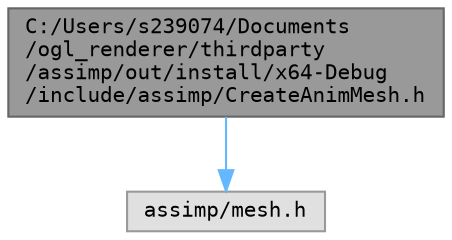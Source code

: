 digraph "C:/Users/s239074/Documents/ogl_renderer/thirdparty/assimp/out/install/x64-Debug/include/assimp/CreateAnimMesh.h"
{
 // LATEX_PDF_SIZE
  bgcolor="transparent";
  edge [fontname=Terminal,fontsize=10,labelfontname=Helvetica,labelfontsize=10];
  node [fontname=Terminal,fontsize=10,shape=box,height=0.2,width=0.4];
  Node1 [label="C:/Users/s239074/Documents\l/ogl_renderer/thirdparty\l/assimp/out/install/x64-Debug\l/include/assimp/CreateAnimMesh.h",height=0.2,width=0.4,color="gray40", fillcolor="grey60", style="filled", fontcolor="black",tooltip=" "];
  Node1 -> Node2 [color="steelblue1",style="solid"];
  Node2 [label="assimp/mesh.h",height=0.2,width=0.4,color="grey60", fillcolor="#E0E0E0", style="filled",tooltip=" "];
}
